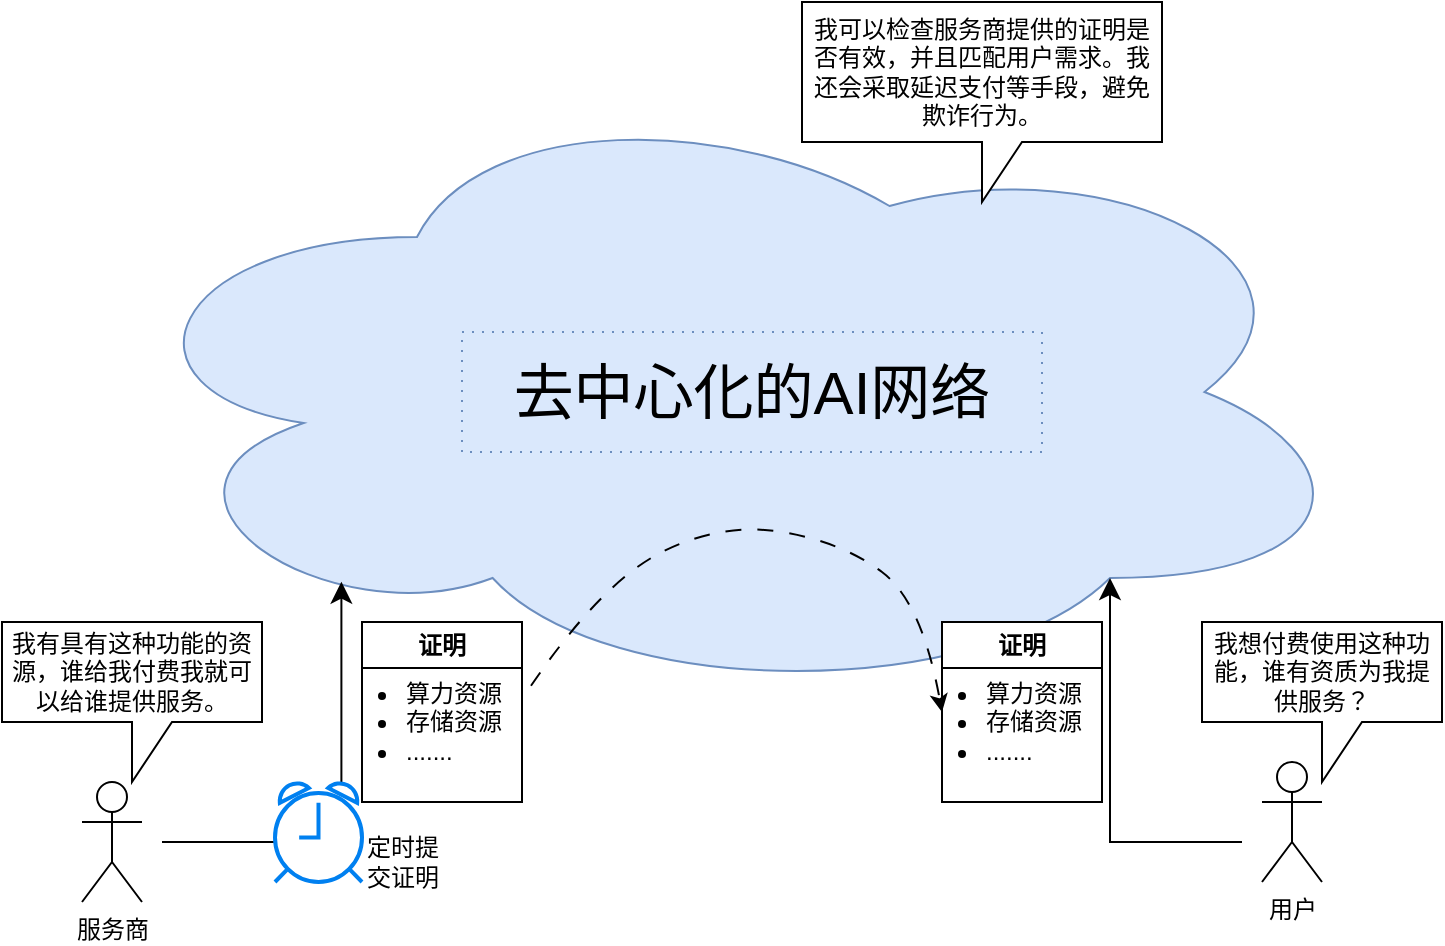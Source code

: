 <mxfile version="21.7.2" type="github">
  <diagram name="第 1 页" id="MY-SYG66Se0dJZQF7v47">
    <mxGraphModel dx="954" dy="647" grid="0" gridSize="10" guides="1" tooltips="1" connect="1" arrows="1" fold="1" page="1" pageScale="1" pageWidth="827" pageHeight="1169" math="0" shadow="0">
      <root>
        <mxCell id="0" />
        <mxCell id="1" parent="0" />
        <mxCell id="7p_WOlm3ggGiUMV626mL-1" value="" style="ellipse;shape=cloud;whiteSpace=wrap;html=1;fillColor=#dae8fc;strokeColor=#6c8ebf;" vertex="1" parent="1">
          <mxGeometry x="110" y="60" width="630" height="310" as="geometry" />
        </mxCell>
        <mxCell id="7p_WOlm3ggGiUMV626mL-2" value="&lt;font style=&quot;font-size: 30px;&quot;&gt;去中心化的AI网络&lt;/font&gt;" style="whiteSpace=wrap;html=1;fillColor=#dae8fc;strokeColor=#6c8ebf;dashed=1;dashPattern=1 4;" vertex="1" parent="1">
          <mxGeometry x="290" y="185" width="290" height="60" as="geometry" />
        </mxCell>
        <mxCell id="7p_WOlm3ggGiUMV626mL-3" value="" style="edgeStyle=segmentEdgeStyle;endArrow=classic;html=1;curved=0;rounded=0;endSize=8;startSize=8;entryX=0.19;entryY=0.806;entryDx=0;entryDy=0;entryPerimeter=0;" edge="1" parent="1" source="7p_WOlm3ggGiUMV626mL-21" target="7p_WOlm3ggGiUMV626mL-1">
          <mxGeometry width="50" height="50" relative="1" as="geometry">
            <mxPoint x="140" y="440" as="sourcePoint" />
            <mxPoint x="420" y="350" as="targetPoint" />
          </mxGeometry>
        </mxCell>
        <mxCell id="7p_WOlm3ggGiUMV626mL-4" value="服务商" style="shape=umlActor;verticalLabelPosition=bottom;verticalAlign=top;html=1;outlineConnect=0;" vertex="1" parent="1">
          <mxGeometry x="100" y="410" width="30" height="60" as="geometry" />
        </mxCell>
        <mxCell id="7p_WOlm3ggGiUMV626mL-5" value="" style="edgeStyle=segmentEdgeStyle;endArrow=classic;html=1;curved=0;rounded=0;endSize=8;startSize=8;entryX=0.8;entryY=0.8;entryDx=0;entryDy=0;entryPerimeter=0;" edge="1" parent="1" target="7p_WOlm3ggGiUMV626mL-1">
          <mxGeometry width="50" height="50" relative="1" as="geometry">
            <mxPoint x="680" y="440" as="sourcePoint" />
            <mxPoint x="670" y="240" as="targetPoint" />
          </mxGeometry>
        </mxCell>
        <mxCell id="7p_WOlm3ggGiUMV626mL-6" value="用户" style="shape=umlActor;verticalLabelPosition=bottom;verticalAlign=top;html=1;outlineConnect=0;" vertex="1" parent="1">
          <mxGeometry x="690" y="400" width="30" height="60" as="geometry" />
        </mxCell>
        <mxCell id="7p_WOlm3ggGiUMV626mL-12" value="证明" style="swimlane;whiteSpace=wrap;html=1;" vertex="1" parent="1">
          <mxGeometry x="240" y="330" width="80" height="90" as="geometry" />
        </mxCell>
        <mxCell id="7p_WOlm3ggGiUMV626mL-11" value="&lt;ul&gt;&lt;li&gt;算力资源&lt;/li&gt;&lt;li&gt;存储资源&lt;/li&gt;&lt;li&gt;.......&lt;/li&gt;&lt;/ul&gt;" style="text;strokeColor=none;fillColor=none;html=1;whiteSpace=wrap;verticalAlign=middle;overflow=hidden;" vertex="1" parent="7p_WOlm3ggGiUMV626mL-12">
          <mxGeometry x="-20" y="10" width="100" height="80" as="geometry" />
        </mxCell>
        <mxCell id="7p_WOlm3ggGiUMV626mL-15" value="" style="curved=1;endArrow=classic;html=1;rounded=0;dashed=1;dashPattern=8 8;entryX=0;entryY=0.5;entryDx=0;entryDy=0;" edge="1" parent="1" source="7p_WOlm3ggGiUMV626mL-1" target="7p_WOlm3ggGiUMV626mL-16">
          <mxGeometry width="50" height="50" relative="1" as="geometry">
            <mxPoint x="410" y="310" as="sourcePoint" />
            <mxPoint x="540" y="380" as="targetPoint" />
            <Array as="points">
              <mxPoint x="360" y="310" />
              <mxPoint x="420" y="280" />
              <mxPoint x="480" y="290" />
              <mxPoint x="520" y="320" />
            </Array>
          </mxGeometry>
        </mxCell>
        <mxCell id="7p_WOlm3ggGiUMV626mL-16" value="证明" style="swimlane;whiteSpace=wrap;html=1;" vertex="1" parent="1">
          <mxGeometry x="530" y="330" width="80" height="90" as="geometry" />
        </mxCell>
        <mxCell id="7p_WOlm3ggGiUMV626mL-17" value="&lt;ul&gt;&lt;li&gt;算力资源&lt;/li&gt;&lt;li&gt;存储资源&lt;/li&gt;&lt;li&gt;.......&lt;/li&gt;&lt;/ul&gt;" style="text;strokeColor=none;fillColor=none;html=1;whiteSpace=wrap;verticalAlign=middle;overflow=hidden;" vertex="1" parent="7p_WOlm3ggGiUMV626mL-16">
          <mxGeometry x="-20" y="10" width="100" height="80" as="geometry" />
        </mxCell>
        <mxCell id="7p_WOlm3ggGiUMV626mL-18" value="我有具有这种功能的资源，谁给我付费我就可以给谁提供服务。" style="shape=callout;whiteSpace=wrap;html=1;perimeter=calloutPerimeter;" vertex="1" parent="1">
          <mxGeometry x="60" y="330" width="130" height="80" as="geometry" />
        </mxCell>
        <mxCell id="7p_WOlm3ggGiUMV626mL-19" value="我想付费使用这种功能，谁有资质为我提供服务？" style="shape=callout;whiteSpace=wrap;html=1;perimeter=calloutPerimeter;" vertex="1" parent="1">
          <mxGeometry x="660" y="330" width="120" height="80" as="geometry" />
        </mxCell>
        <mxCell id="7p_WOlm3ggGiUMV626mL-20" value="我可以检查服务商提供的证明是否有效，并且匹配用户需求。我还会采取延迟支付等手段，避免欺诈行为。" style="shape=callout;whiteSpace=wrap;html=1;perimeter=calloutPerimeter;" vertex="1" parent="1">
          <mxGeometry x="460" y="20" width="180" height="100" as="geometry" />
        </mxCell>
        <mxCell id="7p_WOlm3ggGiUMV626mL-22" value="" style="edgeStyle=segmentEdgeStyle;endArrow=classic;html=1;curved=0;rounded=0;endSize=8;startSize=8;entryX=0.19;entryY=0.806;entryDx=0;entryDy=0;entryPerimeter=0;" edge="1" parent="1" target="7p_WOlm3ggGiUMV626mL-21">
          <mxGeometry width="50" height="50" relative="1" as="geometry">
            <mxPoint x="140" y="440" as="sourcePoint" />
            <mxPoint x="230" y="310" as="targetPoint" />
          </mxGeometry>
        </mxCell>
        <mxCell id="7p_WOlm3ggGiUMV626mL-21" value="" style="html=1;verticalLabelPosition=bottom;align=center;labelBackgroundColor=#ffffff;verticalAlign=top;strokeWidth=2;strokeColor=#0080F0;shadow=0;dashed=0;shape=mxgraph.ios7.icons.alarm_clock;" vertex="1" parent="1">
          <mxGeometry x="196.5" y="410" width="43.5" height="50" as="geometry" />
        </mxCell>
        <mxCell id="7p_WOlm3ggGiUMV626mL-23" value="定时提&lt;br&gt;交证明" style="text;html=1;align=center;verticalAlign=middle;resizable=0;points=[];autosize=1;strokeColor=none;fillColor=none;" vertex="1" parent="1">
          <mxGeometry x="230" y="430" width="60" height="40" as="geometry" />
        </mxCell>
      </root>
    </mxGraphModel>
  </diagram>
</mxfile>
